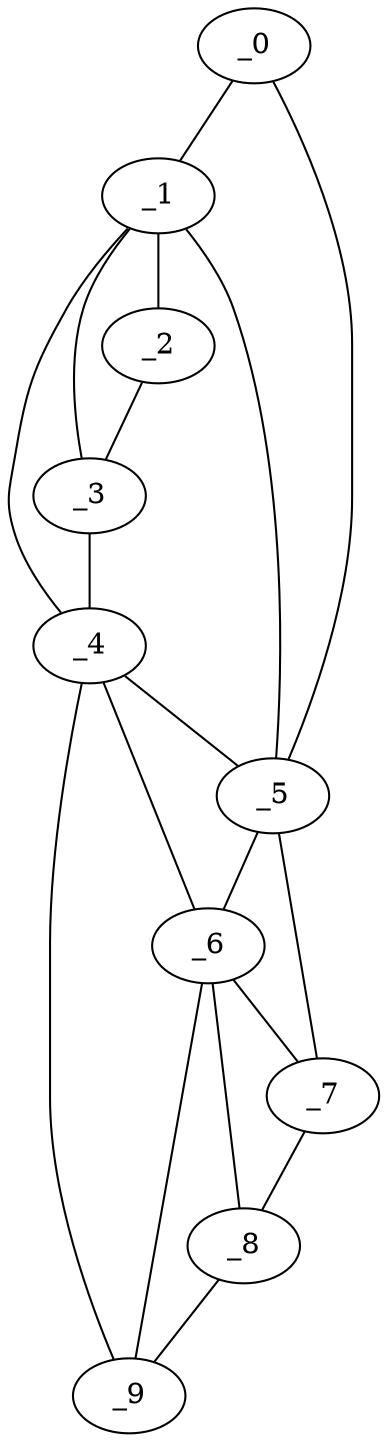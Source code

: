 graph "obj11__310.gxl" {
	_0	 [x=43,
		y=23];
	_1	 [x=49,
		y=34];
	_0 -- _1	 [valence=1];
	_5	 [x=94,
		y=21];
	_0 -- _5	 [valence=1];
	_2	 [x=61,
		y=48];
	_1 -- _2	 [valence=1];
	_3	 [x=67,
		y=48];
	_1 -- _3	 [valence=1];
	_4	 [x=72,
		y=48];
	_1 -- _4	 [valence=2];
	_1 -- _5	 [valence=2];
	_2 -- _3	 [valence=1];
	_3 -- _4	 [valence=1];
	_4 -- _5	 [valence=2];
	_6	 [x=113,
		y=28];
	_4 -- _6	 [valence=2];
	_9	 [x=126,
		y=42];
	_4 -- _9	 [valence=1];
	_5 -- _6	 [valence=1];
	_7	 [x=119,
		y=21];
	_5 -- _7	 [valence=1];
	_6 -- _7	 [valence=2];
	_8	 [x=124,
		y=36];
	_6 -- _8	 [valence=2];
	_6 -- _9	 [valence=2];
	_7 -- _8	 [valence=1];
	_8 -- _9	 [valence=1];
}
